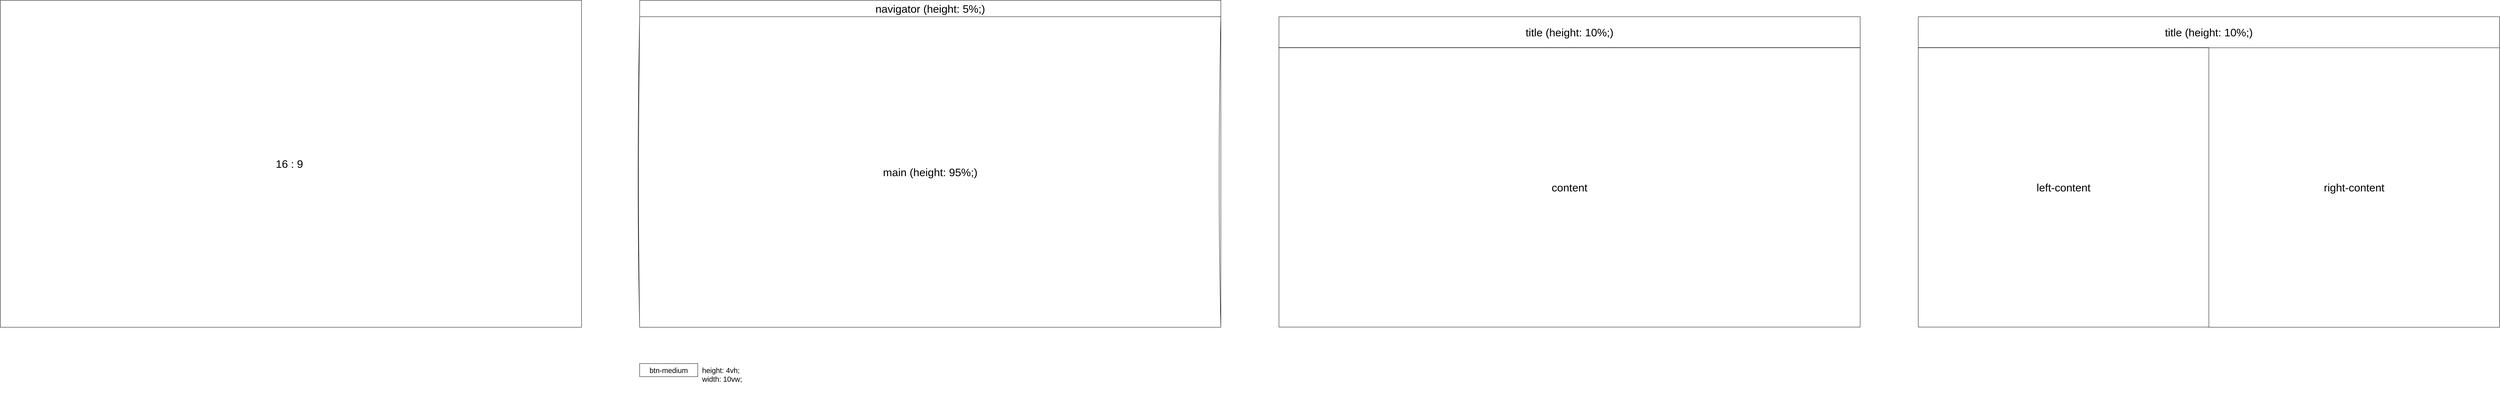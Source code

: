<mxfile>
    <diagram id="KZ4b2EZ963UrG6Z28Dus" name="Base">
        <mxGraphModel dx="1631" dy="926" grid="1" gridSize="10" guides="1" tooltips="1" connect="1" arrows="1" fold="1" page="0" pageScale="1" pageWidth="1600" pageHeight="900" background="none" math="0" shadow="0">
            <root>
                <mxCell id="0"/>
                <mxCell id="1" parent="0"/>
                <mxCell id="2" value="&lt;font style=&quot;font-size: 30px;&quot;&gt;16 : 9&amp;nbsp;&lt;/font&gt;" style="rounded=0;whiteSpace=wrap;html=1;fillColor=none;fontSize=30;" parent="1" vertex="1">
                    <mxGeometry width="1600" height="900" as="geometry"/>
                </mxCell>
                <mxCell id="4" value="navigator&amp;nbsp;(height: 5%;)" style="rounded=0;whiteSpace=wrap;html=1;fillColor=none;fontSize=30;" parent="1" vertex="1">
                    <mxGeometry x="1760" width="1600" height="45" as="geometry"/>
                </mxCell>
                <mxCell id="5" value="main (height: 95%;)" style="rounded=0;whiteSpace=wrap;html=1;fillColor=none;fontSize=30;strokeColor=default;sketch=1;curveFitting=1;jiggle=2;" parent="1" vertex="1">
                    <mxGeometry x="1760" y="45" width="1600" height="855" as="geometry"/>
                </mxCell>
                <mxCell id="13" value="content" style="rounded=0;whiteSpace=wrap;html=1;fillColor=none;fontSize=30;" parent="1" vertex="1">
                    <mxGeometry x="3520" y="130" width="1600" height="769.5" as="geometry"/>
                </mxCell>
                <mxCell id="14" value="title (height: 10%;)" style="rounded=0;whiteSpace=wrap;html=1;fillColor=none;fontSize=30;" parent="1" vertex="1">
                    <mxGeometry x="3520" y="45" width="1600" height="85.5" as="geometry"/>
                </mxCell>
                <mxCell id="16" value="left-content" style="rounded=0;whiteSpace=wrap;html=1;fillColor=none;fontSize=30;" parent="1" vertex="1">
                    <mxGeometry x="5280" y="130" width="800" height="769.5" as="geometry"/>
                </mxCell>
                <mxCell id="17" value="title (height: 10%;)" style="rounded=0;whiteSpace=wrap;html=1;fillColor=none;fontSize=30;" parent="1" vertex="1">
                    <mxGeometry x="5280" y="45" width="1600" height="85.5" as="geometry"/>
                </mxCell>
                <mxCell id="18" value="right-content" style="rounded=0;whiteSpace=wrap;html=1;fillColor=none;fontSize=30;" parent="1" vertex="1">
                    <mxGeometry x="6080" y="130.5" width="800" height="769.5" as="geometry"/>
                </mxCell>
                <mxCell id="19" value="&lt;font style=&quot;font-size: 20px;&quot;&gt;btn-medium&lt;br style=&quot;font-size: 20px;&quot;&gt;&lt;/font&gt;" style="rounded=0;whiteSpace=wrap;html=1;fillColor=none;strokeColor=default;fontSize=20;" parent="1" vertex="1">
                    <mxGeometry x="1760" y="1000" width="160" height="36" as="geometry"/>
                </mxCell>
                <mxCell id="20" value="height: 4vh;&lt;br&gt;width: 10vw;" style="text;html=1;strokeColor=none;fillColor=none;align=left;verticalAlign=top;whiteSpace=wrap;rounded=0;sketch=1;fontSize=20;" parent="1" vertex="1">
                    <mxGeometry x="1930" y="1000" width="150" height="80" as="geometry"/>
                </mxCell>
            </root>
        </mxGraphModel>
    </diagram>
</mxfile>